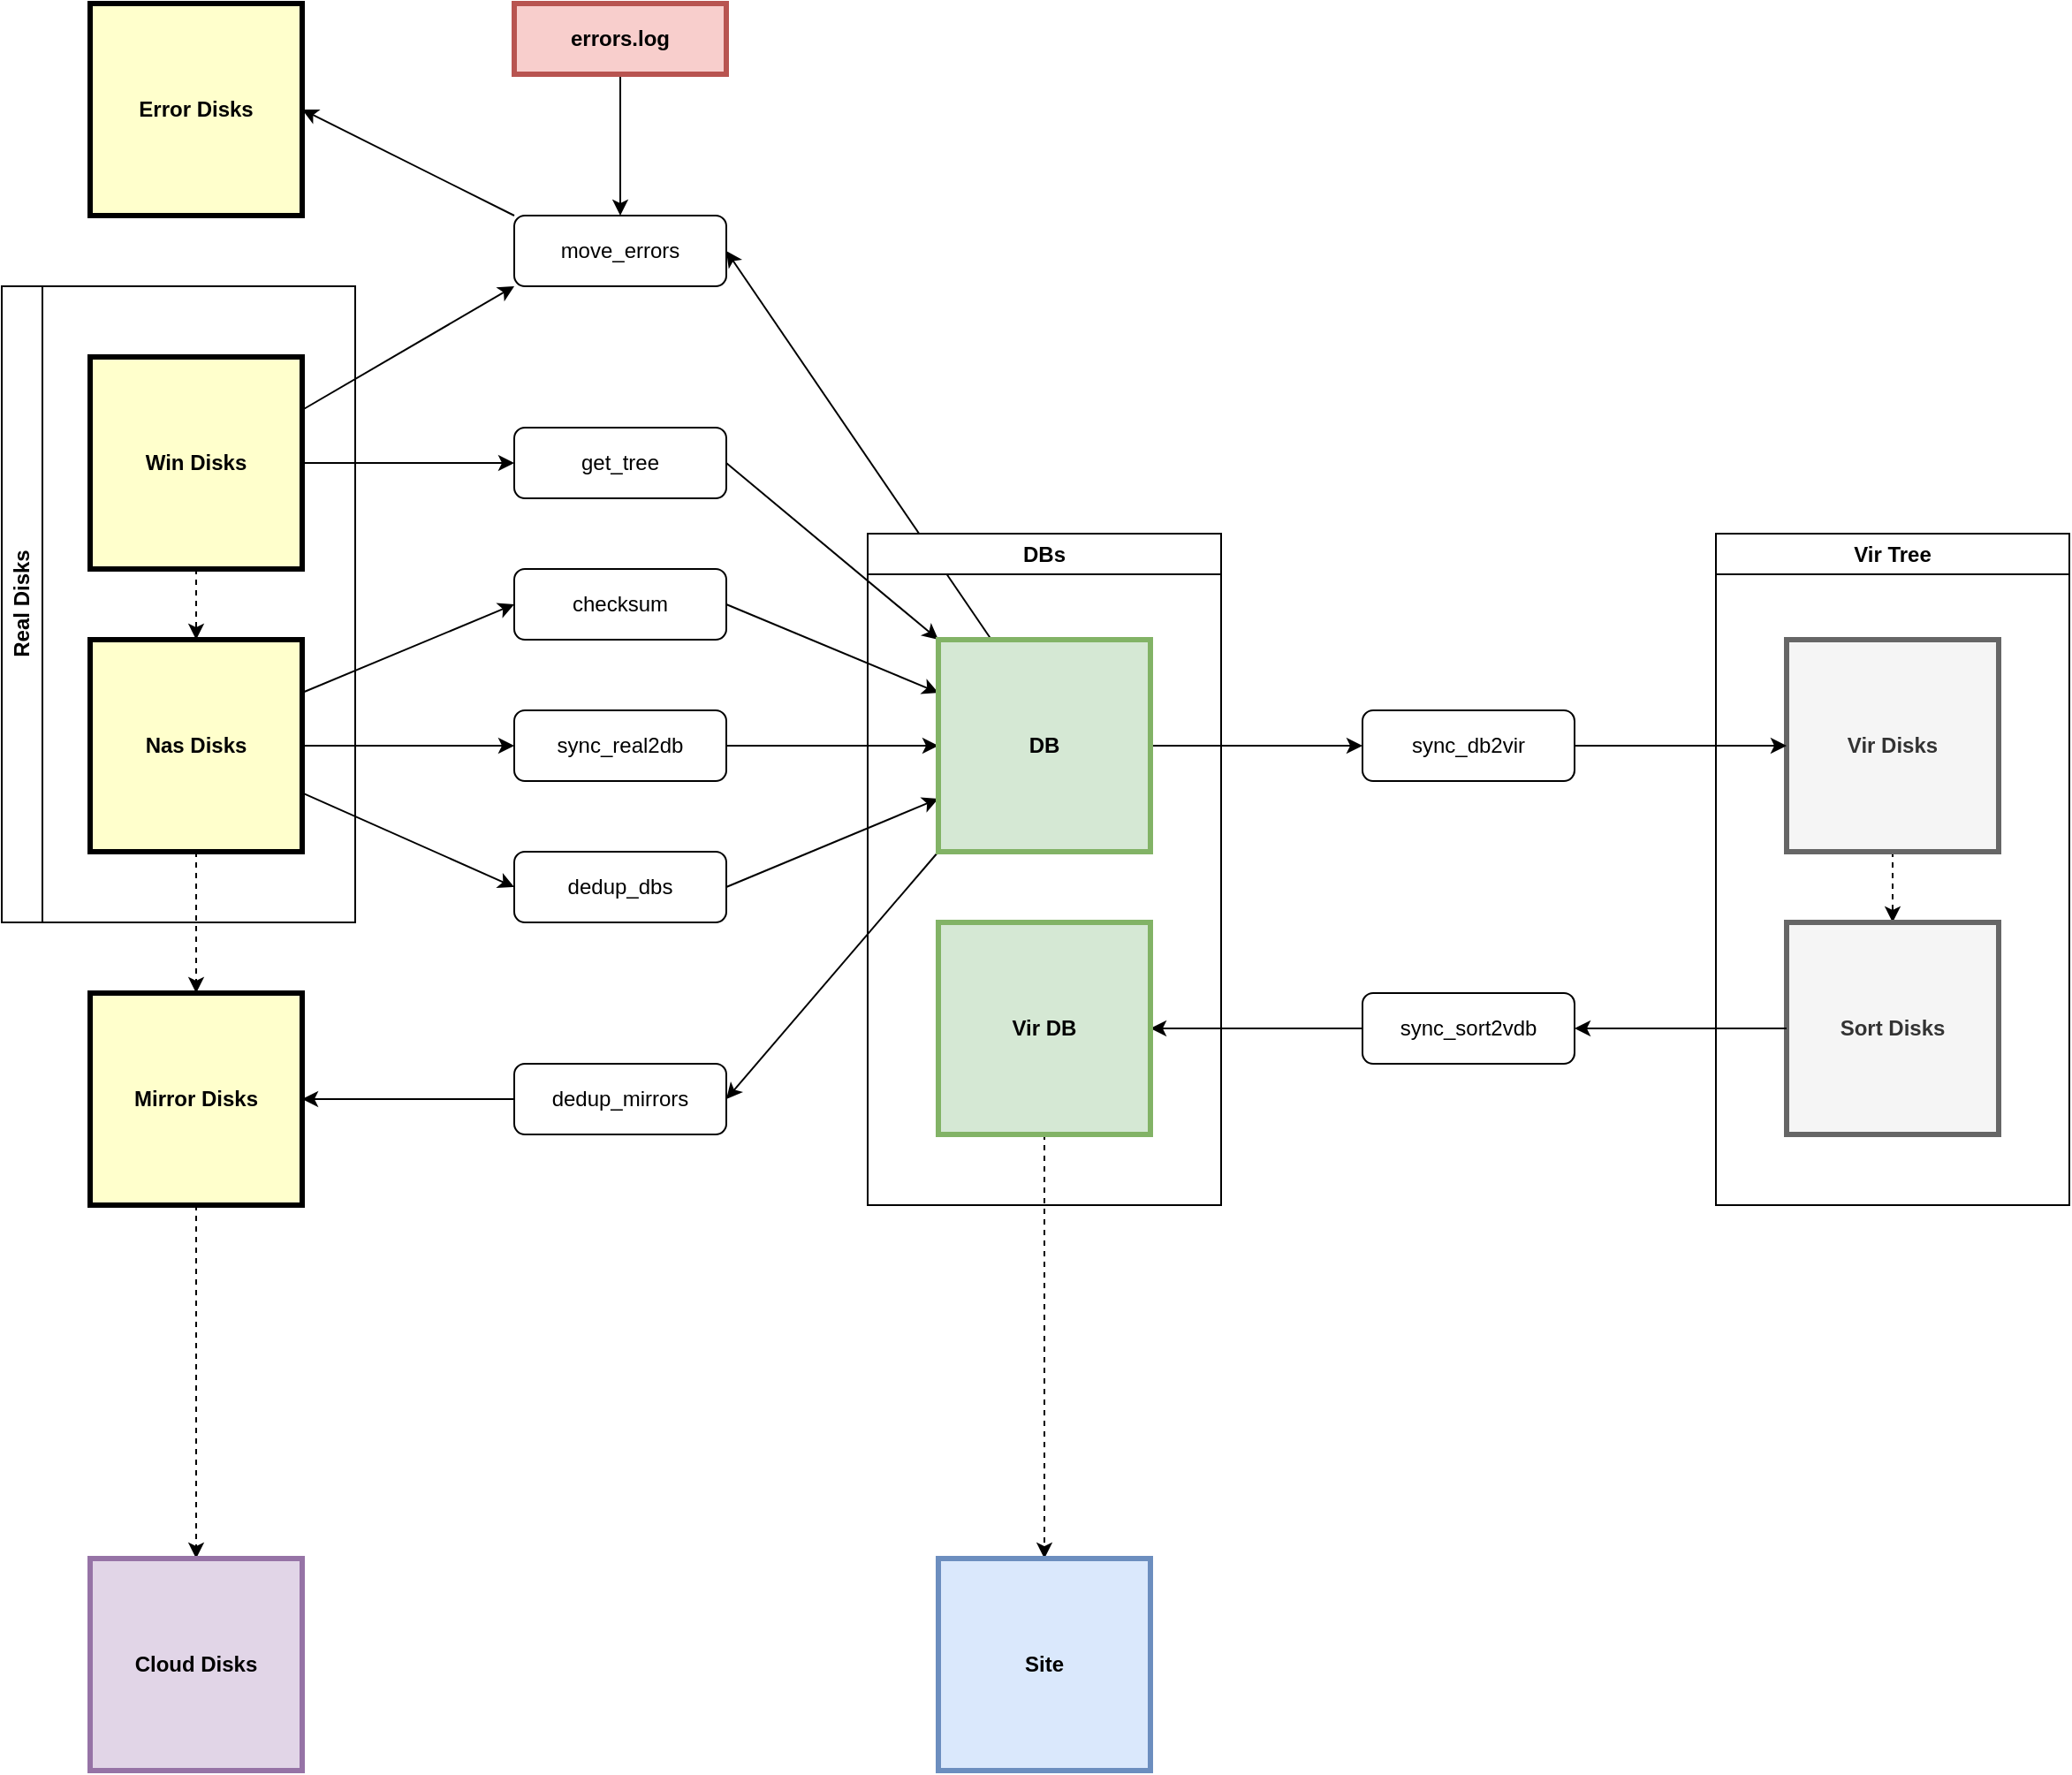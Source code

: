 <mxfile version="20.8.16" type="device"><diagram name="Page-1" id="c7558073-3199-34d8-9f00-42111426c3f3"><mxGraphModel dx="1036" dy="614" grid="1" gridSize="10" guides="1" tooltips="1" connect="1" arrows="1" fold="1" page="1" pageScale="1" pageWidth="1600" pageHeight="1200" background="none" math="0" shadow="0"><root><mxCell id="0"/><mxCell id="1" parent="0"/><mxCell id="T6TL72Tm1Df25QeufVmA-150" value="Vir Tree" style="swimlane;horizontal=1;whiteSpace=wrap;html=1;swimlaneLine=1;direction=east;" parent="1" vertex="1"><mxGeometry x="1240" y="380" width="200" height="380" as="geometry"/></mxCell><mxCell id="cHghBExAV3GKQ3mYLAiI-10" style="edgeStyle=orthogonalEdgeStyle;rounded=0;orthogonalLoop=1;jettySize=auto;html=1;dashed=1;" parent="T6TL72Tm1Df25QeufVmA-150" source="T6TL72Tm1Df25QeufVmA-142" target="T6TL72Tm1Df25QeufVmA-149" edge="1"><mxGeometry relative="1" as="geometry"/></mxCell><mxCell id="T6TL72Tm1Df25QeufVmA-142" value="Vir Disks" style="whiteSpace=wrap;align=center;verticalAlign=middle;fontStyle=1;strokeWidth=3;fillColor=#f5f5f5;strokeColor=#666666;fontColor=#333333;" parent="T6TL72Tm1Df25QeufVmA-150" vertex="1"><mxGeometry x="40" y="60" width="120" height="120" as="geometry"/></mxCell><mxCell id="T6TL72Tm1Df25QeufVmA-149" value="Sort Disks" style="whiteSpace=wrap;align=center;verticalAlign=middle;fontStyle=1;strokeWidth=3;fillColor=#f5f5f5;fontColor=#333333;strokeColor=#666666;" parent="T6TL72Tm1Df25QeufVmA-150" vertex="1"><mxGeometry x="40" y="220" width="120" height="120" as="geometry"/></mxCell><mxCell id="T6TL72Tm1Df25QeufVmA-109" style="edgeStyle=orthogonalEdgeStyle;rounded=0;orthogonalLoop=1;jettySize=auto;html=1;" parent="1" source="4" target="T6TL72Tm1Df25QeufVmA-108" edge="1"><mxGeometry relative="1" as="geometry"/></mxCell><mxCell id="T6TL72Tm1Df25QeufVmA-112" style="rounded=0;orthogonalLoop=1;jettySize=auto;html=1;entryX=0;entryY=0.5;entryDx=0;entryDy=0;exitX=1;exitY=0.25;exitDx=0;exitDy=0;" parent="1" source="4" target="T6TL72Tm1Df25QeufVmA-111" edge="1"><mxGeometry relative="1" as="geometry"/></mxCell><mxCell id="T6TL72Tm1Df25QeufVmA-115" style="rounded=0;orthogonalLoop=1;jettySize=auto;html=1;entryX=0;entryY=0.5;entryDx=0;entryDy=0;" parent="1" source="4" target="T6TL72Tm1Df25QeufVmA-114" edge="1"><mxGeometry relative="1" as="geometry"/></mxCell><mxCell id="T6TL72Tm1Df25QeufVmA-137" style="rounded=0;orthogonalLoop=1;jettySize=auto;html=1;entryX=0;entryY=0.5;entryDx=0;entryDy=0;exitX=1;exitY=0.5;exitDx=0;exitDy=0;" parent="1" target="T6TL72Tm1Df25QeufVmA-104" edge="1" source="T6TL72Tm1Df25QeufVmA-126"><mxGeometry relative="1" as="geometry"><mxPoint x="440" y="440" as="sourcePoint"/></mxGeometry></mxCell><mxCell id="cHghBExAV3GKQ3mYLAiI-9" style="edgeStyle=orthogonalEdgeStyle;rounded=0;orthogonalLoop=1;jettySize=auto;html=1;dashed=1;" parent="1" source="4" target="T6TL72Tm1Df25QeufVmA-99" edge="1"><mxGeometry relative="1" as="geometry"/></mxCell><mxCell id="T6TL72Tm1Df25QeufVmA-118" style="rounded=0;orthogonalLoop=1;jettySize=auto;html=1;entryX=1;entryY=0.5;entryDx=0;entryDy=0;exitX=0;exitY=1;exitDx=0;exitDy=0;" parent="1" source="T6TL72Tm1Df25QeufVmA-97" target="T6TL72Tm1Df25QeufVmA-117" edge="1"><mxGeometry relative="1" as="geometry"/></mxCell><mxCell id="T6TL72Tm1Df25QeufVmA-121" style="rounded=0;orthogonalLoop=1;jettySize=auto;html=1;entryX=1;entryY=0.5;entryDx=0;entryDy=0;exitX=0.25;exitY=0;exitDx=0;exitDy=0;" parent="1" source="T6TL72Tm1Df25QeufVmA-97" target="T6TL72Tm1Df25QeufVmA-120" edge="1"><mxGeometry relative="1" as="geometry"/></mxCell><mxCell id="T6TL72Tm1Df25QeufVmA-139" style="rounded=0;orthogonalLoop=1;jettySize=auto;html=1;entryX=1;entryY=0.5;entryDx=0;entryDy=0;exitX=0;exitY=0.5;exitDx=0;exitDy=0;" parent="1" source="T6TL72Tm1Df25QeufVmA-149" target="T6TL72Tm1Df25QeufVmA-138" edge="1"><mxGeometry relative="1" as="geometry"/></mxCell><mxCell id="T6TL72Tm1Df25QeufVmA-146" style="rounded=0;orthogonalLoop=1;jettySize=auto;html=1;entryX=0;entryY=0.5;entryDx=0;entryDy=0;" parent="1" source="T6TL72Tm1Df25QeufVmA-97" target="T6TL72Tm1Df25QeufVmA-143" edge="1"><mxGeometry relative="1" as="geometry"/></mxCell><mxCell id="cHghBExAV3GKQ3mYLAiI-8" style="rounded=0;orthogonalLoop=1;jettySize=auto;html=1;dashed=1;" parent="1" source="T6TL72Tm1Df25QeufVmA-98" target="cHghBExAV3GKQ3mYLAiI-7" edge="1"><mxGeometry relative="1" as="geometry"/></mxCell><mxCell id="cHghBExAV3GKQ3mYLAiI-6" style="rounded=0;orthogonalLoop=1;jettySize=auto;html=1;dashed=1;" parent="1" source="T6TL72Tm1Df25QeufVmA-99" target="cHghBExAV3GKQ3mYLAiI-5" edge="1"><mxGeometry relative="1" as="geometry"/></mxCell><mxCell id="T6TL72Tm1Df25QeufVmA-99" value="Mirror Disks" style="whiteSpace=wrap;align=center;verticalAlign=middle;fontStyle=1;strokeWidth=3;fillColor=#FFFFCC" parent="1" vertex="1"><mxGeometry x="320" y="640" width="120" height="120" as="geometry"/></mxCell><mxCell id="T6TL72Tm1Df25QeufVmA-100" value="Error Disks" style="whiteSpace=wrap;align=center;verticalAlign=middle;fontStyle=1;strokeWidth=3;fillColor=#FFFFCC" parent="1" vertex="1"><mxGeometry x="320" y="80" width="120" height="120" as="geometry"/></mxCell><mxCell id="T6TL72Tm1Df25QeufVmA-101" value="" style="endArrow=classic;html=1;rounded=0;exitX=1;exitY=0.5;exitDx=0;exitDy=0;entryX=0;entryY=0;entryDx=0;entryDy=0;startArrow=none;" parent="1" source="T6TL72Tm1Df25QeufVmA-104" target="T6TL72Tm1Df25QeufVmA-97" edge="1"><mxGeometry width="50" height="50" relative="1" as="geometry"><mxPoint x="670" y="550" as="sourcePoint"/><mxPoint x="720" y="500" as="targetPoint"/></mxGeometry></mxCell><mxCell id="T6TL72Tm1Df25QeufVmA-104" value="get_tree" style="rounded=1;whiteSpace=wrap;html=1;" parent="1" vertex="1"><mxGeometry x="560" y="320" width="120" height="40" as="geometry"/></mxCell><mxCell id="T6TL72Tm1Df25QeufVmA-110" style="rounded=0;orthogonalLoop=1;jettySize=auto;html=1;exitX=1;exitY=0.5;exitDx=0;exitDy=0;entryX=0;entryY=0.5;entryDx=0;entryDy=0;" parent="1" source="T6TL72Tm1Df25QeufVmA-108" target="T6TL72Tm1Df25QeufVmA-97" edge="1"><mxGeometry relative="1" as="geometry"/></mxCell><mxCell id="T6TL72Tm1Df25QeufVmA-108" value="sync_real2db" style="rounded=1;whiteSpace=wrap;html=1;" parent="1" vertex="1"><mxGeometry x="560" y="480" width="120" height="40" as="geometry"/></mxCell><mxCell id="T6TL72Tm1Df25QeufVmA-113" style="rounded=0;orthogonalLoop=1;jettySize=auto;html=1;entryX=0;entryY=0.25;entryDx=0;entryDy=0;exitX=1;exitY=0.5;exitDx=0;exitDy=0;" parent="1" source="T6TL72Tm1Df25QeufVmA-111" target="T6TL72Tm1Df25QeufVmA-97" edge="1"><mxGeometry relative="1" as="geometry"/></mxCell><mxCell id="T6TL72Tm1Df25QeufVmA-111" value="checksum" style="rounded=1;whiteSpace=wrap;html=1;" parent="1" vertex="1"><mxGeometry x="560" y="400" width="120" height="40" as="geometry"/></mxCell><mxCell id="T6TL72Tm1Df25QeufVmA-116" style="rounded=0;orthogonalLoop=1;jettySize=auto;html=1;entryX=0;entryY=0.75;entryDx=0;entryDy=0;exitX=1;exitY=0.5;exitDx=0;exitDy=0;" parent="1" source="T6TL72Tm1Df25QeufVmA-114" target="T6TL72Tm1Df25QeufVmA-97" edge="1"><mxGeometry relative="1" as="geometry"/></mxCell><mxCell id="T6TL72Tm1Df25QeufVmA-114" value="dedup_dbs" style="rounded=1;whiteSpace=wrap;html=1;" parent="1" vertex="1"><mxGeometry x="560" y="560" width="120" height="40" as="geometry"/></mxCell><mxCell id="T6TL72Tm1Df25QeufVmA-119" style="rounded=0;orthogonalLoop=1;jettySize=auto;html=1;exitX=0;exitY=0.5;exitDx=0;exitDy=0;entryX=1;entryY=0.5;entryDx=0;entryDy=0;" parent="1" source="T6TL72Tm1Df25QeufVmA-117" target="T6TL72Tm1Df25QeufVmA-99" edge="1"><mxGeometry relative="1" as="geometry"/></mxCell><mxCell id="T6TL72Tm1Df25QeufVmA-117" value="dedup_mirrors" style="rounded=1;whiteSpace=wrap;html=1;" parent="1" vertex="1"><mxGeometry x="560" y="680" width="120" height="40" as="geometry"/></mxCell><mxCell id="T6TL72Tm1Df25QeufVmA-122" style="rounded=0;orthogonalLoop=1;jettySize=auto;html=1;exitX=0;exitY=0;exitDx=0;exitDy=0;entryX=1;entryY=0.5;entryDx=0;entryDy=0;" parent="1" source="T6TL72Tm1Df25QeufVmA-120" target="T6TL72Tm1Df25QeufVmA-100" edge="1"><mxGeometry relative="1" as="geometry"/></mxCell><mxCell id="T6TL72Tm1Df25QeufVmA-120" value="move_errors" style="rounded=1;whiteSpace=wrap;html=1;" parent="1" vertex="1"><mxGeometry x="560" y="200" width="120" height="40" as="geometry"/></mxCell><mxCell id="T6TL72Tm1Df25QeufVmA-125" style="rounded=0;orthogonalLoop=1;jettySize=auto;html=1;" parent="1" source="T6TL72Tm1Df25QeufVmA-124" target="T6TL72Tm1Df25QeufVmA-120" edge="1"><mxGeometry relative="1" as="geometry"/></mxCell><mxCell id="T6TL72Tm1Df25QeufVmA-124" value="errors.log" style="whiteSpace=wrap;align=center;verticalAlign=middle;fontStyle=1;strokeWidth=3;fillColor=#f8cecc;strokeColor=#b85450;" parent="1" vertex="1"><mxGeometry x="560" y="80" width="120" height="40" as="geometry"/></mxCell><mxCell id="T6TL72Tm1Df25QeufVmA-127" style="rounded=0;orthogonalLoop=1;jettySize=auto;html=1;entryX=0;entryY=1;entryDx=0;entryDy=0;exitX=1;exitY=0.25;exitDx=0;exitDy=0;" parent="1" source="T6TL72Tm1Df25QeufVmA-126" target="T6TL72Tm1Df25QeufVmA-120" edge="1"><mxGeometry relative="1" as="geometry"/></mxCell><mxCell id="T6TL72Tm1Df25QeufVmA-140" style="rounded=0;orthogonalLoop=1;jettySize=auto;html=1;exitX=0;exitY=0.5;exitDx=0;exitDy=0;" parent="1" source="T6TL72Tm1Df25QeufVmA-138" target="T6TL72Tm1Df25QeufVmA-98" edge="1"><mxGeometry relative="1" as="geometry"/></mxCell><mxCell id="T6TL72Tm1Df25QeufVmA-138" value="sync_sort2vdb" style="rounded=1;whiteSpace=wrap;html=1;" parent="1" vertex="1"><mxGeometry x="1040" y="640" width="120" height="40" as="geometry"/></mxCell><mxCell id="cHghBExAV3GKQ3mYLAiI-12" style="edgeStyle=none;rounded=0;orthogonalLoop=1;jettySize=auto;html=1;entryX=0;entryY=0.5;entryDx=0;entryDy=0;" parent="1" source="T6TL72Tm1Df25QeufVmA-143" target="T6TL72Tm1Df25QeufVmA-142" edge="1"><mxGeometry relative="1" as="geometry"/></mxCell><mxCell id="T6TL72Tm1Df25QeufVmA-143" value="sync_db2vir" style="rounded=1;whiteSpace=wrap;html=1;" parent="1" vertex="1"><mxGeometry x="1040" y="480" width="120" height="40" as="geometry"/></mxCell><mxCell id="cHghBExAV3GKQ3mYLAiI-5" value="Cloud Disks" style="whiteSpace=wrap;align=center;verticalAlign=middle;fontStyle=1;strokeWidth=3;fillColor=#e1d5e7;strokeColor=#9673a6;" parent="1" vertex="1"><mxGeometry x="320" y="960" width="120" height="120" as="geometry"/></mxCell><mxCell id="cHghBExAV3GKQ3mYLAiI-7" value="Site" style="whiteSpace=wrap;align=center;verticalAlign=middle;fontStyle=1;strokeWidth=3;fillColor=#dae8fc;strokeColor=#6c8ebf;" parent="1" vertex="1"><mxGeometry x="800" y="960" width="120" height="120" as="geometry"/></mxCell><mxCell id="cHghBExAV3GKQ3mYLAiI-18" value="" style="group" parent="1" vertex="1" connectable="0"><mxGeometry x="760" y="380" width="200" height="380" as="geometry"/></mxCell><mxCell id="cHghBExAV3GKQ3mYLAiI-17" value="DBs" style="swimlane;whiteSpace=wrap;html=1;" parent="cHghBExAV3GKQ3mYLAiI-18" vertex="1"><mxGeometry width="200" height="380" as="geometry"/></mxCell><mxCell id="T6TL72Tm1Df25QeufVmA-97" value="DB" style="whiteSpace=wrap;align=center;verticalAlign=middle;fontStyle=1;strokeWidth=3;fillColor=#d5e8d4;strokeColor=#82b366;" parent="cHghBExAV3GKQ3mYLAiI-18" vertex="1"><mxGeometry x="40" y="60" width="120" height="120" as="geometry"/></mxCell><mxCell id="T6TL72Tm1Df25QeufVmA-98" value="Vir DB" style="whiteSpace=wrap;align=center;verticalAlign=middle;fontStyle=1;strokeWidth=3;fillColor=#d5e8d4;strokeColor=#82b366;" parent="cHghBExAV3GKQ3mYLAiI-18" vertex="1"><mxGeometry x="40" y="220" width="120" height="120" as="geometry"/></mxCell><mxCell id="cHghBExAV3GKQ3mYLAiI-19" value="" style="group" parent="1" vertex="1" connectable="0"><mxGeometry x="270" y="240" width="200" height="360" as="geometry"/></mxCell><mxCell id="T6TL72Tm1Df25QeufVmA-131" value="Real Disks" style="swimlane;horizontal=0;whiteSpace=wrap;html=1;" parent="cHghBExAV3GKQ3mYLAiI-19" vertex="1"><mxGeometry width="200" height="360" as="geometry"/></mxCell><mxCell id="4" value="Nas Disks" style="whiteSpace=wrap;align=center;verticalAlign=middle;fontStyle=1;strokeWidth=3;fillColor=#FFFFCC" parent="cHghBExAV3GKQ3mYLAiI-19" vertex="1"><mxGeometry x="50" y="200" width="120" height="120" as="geometry"/></mxCell><mxCell id="T6TL72Tm1Df25QeufVmA-126" value="Win Disks" style="whiteSpace=wrap;align=center;verticalAlign=middle;fontStyle=1;strokeWidth=3;fillColor=#FFFFCC" parent="cHghBExAV3GKQ3mYLAiI-19" vertex="1"><mxGeometry x="50" y="40" width="120" height="120" as="geometry"/></mxCell><mxCell id="cHghBExAV3GKQ3mYLAiI-11" style="edgeStyle=orthogonalEdgeStyle;rounded=0;orthogonalLoop=1;jettySize=auto;html=1;dashed=1;" parent="cHghBExAV3GKQ3mYLAiI-19" source="T6TL72Tm1Df25QeufVmA-126" target="4" edge="1"><mxGeometry relative="1" as="geometry"/></mxCell></root></mxGraphModel></diagram></mxfile>